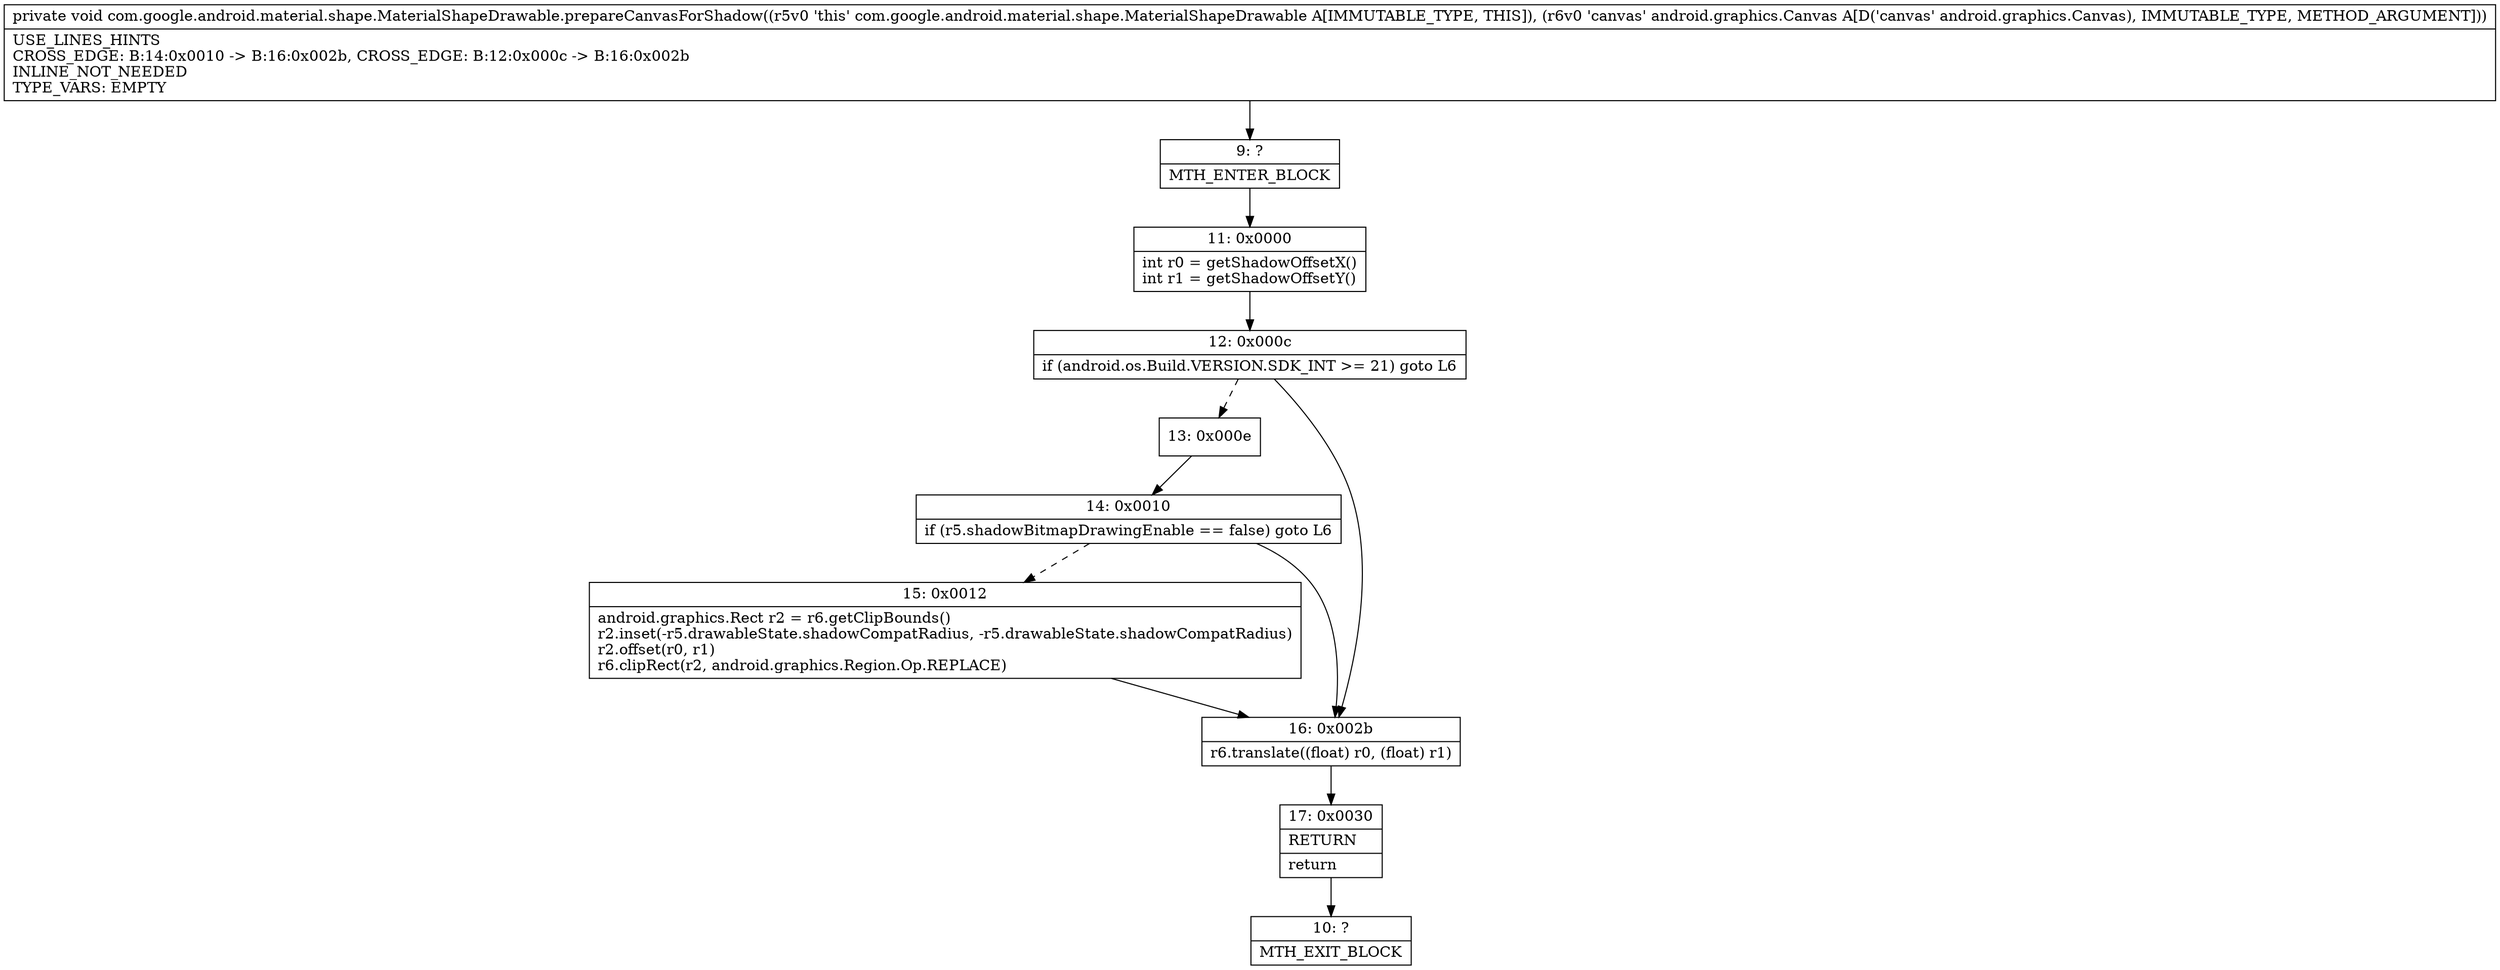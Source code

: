 digraph "CFG forcom.google.android.material.shape.MaterialShapeDrawable.prepareCanvasForShadow(Landroid\/graphics\/Canvas;)V" {
Node_9 [shape=record,label="{9\:\ ?|MTH_ENTER_BLOCK\l}"];
Node_11 [shape=record,label="{11\:\ 0x0000|int r0 = getShadowOffsetX()\lint r1 = getShadowOffsetY()\l}"];
Node_12 [shape=record,label="{12\:\ 0x000c|if (android.os.Build.VERSION.SDK_INT \>= 21) goto L6\l}"];
Node_13 [shape=record,label="{13\:\ 0x000e}"];
Node_14 [shape=record,label="{14\:\ 0x0010|if (r5.shadowBitmapDrawingEnable == false) goto L6\l}"];
Node_15 [shape=record,label="{15\:\ 0x0012|android.graphics.Rect r2 = r6.getClipBounds()\lr2.inset(\-r5.drawableState.shadowCompatRadius, \-r5.drawableState.shadowCompatRadius)\lr2.offset(r0, r1)\lr6.clipRect(r2, android.graphics.Region.Op.REPLACE)\l}"];
Node_16 [shape=record,label="{16\:\ 0x002b|r6.translate((float) r0, (float) r1)\l}"];
Node_17 [shape=record,label="{17\:\ 0x0030|RETURN\l|return\l}"];
Node_10 [shape=record,label="{10\:\ ?|MTH_EXIT_BLOCK\l}"];
MethodNode[shape=record,label="{private void com.google.android.material.shape.MaterialShapeDrawable.prepareCanvasForShadow((r5v0 'this' com.google.android.material.shape.MaterialShapeDrawable A[IMMUTABLE_TYPE, THIS]), (r6v0 'canvas' android.graphics.Canvas A[D('canvas' android.graphics.Canvas), IMMUTABLE_TYPE, METHOD_ARGUMENT]))  | USE_LINES_HINTS\lCROSS_EDGE: B:14:0x0010 \-\> B:16:0x002b, CROSS_EDGE: B:12:0x000c \-\> B:16:0x002b\lINLINE_NOT_NEEDED\lTYPE_VARS: EMPTY\l}"];
MethodNode -> Node_9;Node_9 -> Node_11;
Node_11 -> Node_12;
Node_12 -> Node_13[style=dashed];
Node_12 -> Node_16;
Node_13 -> Node_14;
Node_14 -> Node_15[style=dashed];
Node_14 -> Node_16;
Node_15 -> Node_16;
Node_16 -> Node_17;
Node_17 -> Node_10;
}

